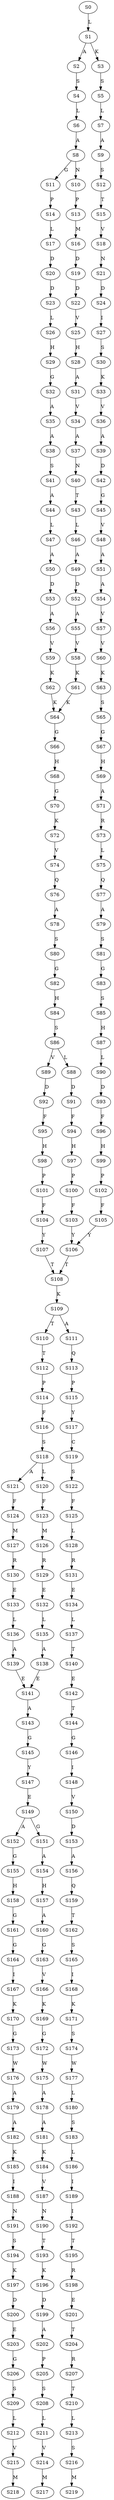 strict digraph  {
	S0 -> S1 [ label = L ];
	S1 -> S2 [ label = A ];
	S1 -> S3 [ label = K ];
	S2 -> S4 [ label = S ];
	S3 -> S5 [ label = S ];
	S4 -> S6 [ label = L ];
	S5 -> S7 [ label = L ];
	S6 -> S8 [ label = A ];
	S7 -> S9 [ label = A ];
	S8 -> S10 [ label = N ];
	S8 -> S11 [ label = G ];
	S9 -> S12 [ label = S ];
	S10 -> S13 [ label = P ];
	S11 -> S14 [ label = P ];
	S12 -> S15 [ label = T ];
	S13 -> S16 [ label = M ];
	S14 -> S17 [ label = L ];
	S15 -> S18 [ label = V ];
	S16 -> S19 [ label = D ];
	S17 -> S20 [ label = D ];
	S18 -> S21 [ label = N ];
	S19 -> S22 [ label = D ];
	S20 -> S23 [ label = D ];
	S21 -> S24 [ label = D ];
	S22 -> S25 [ label = V ];
	S23 -> S26 [ label = L ];
	S24 -> S27 [ label = I ];
	S25 -> S28 [ label = H ];
	S26 -> S29 [ label = H ];
	S27 -> S30 [ label = S ];
	S28 -> S31 [ label = A ];
	S29 -> S32 [ label = G ];
	S30 -> S33 [ label = K ];
	S31 -> S34 [ label = V ];
	S32 -> S35 [ label = A ];
	S33 -> S36 [ label = V ];
	S34 -> S37 [ label = A ];
	S35 -> S38 [ label = A ];
	S36 -> S39 [ label = A ];
	S37 -> S40 [ label = N ];
	S38 -> S41 [ label = S ];
	S39 -> S42 [ label = D ];
	S40 -> S43 [ label = T ];
	S41 -> S44 [ label = A ];
	S42 -> S45 [ label = G ];
	S43 -> S46 [ label = L ];
	S44 -> S47 [ label = L ];
	S45 -> S48 [ label = V ];
	S46 -> S49 [ label = A ];
	S47 -> S50 [ label = A ];
	S48 -> S51 [ label = A ];
	S49 -> S52 [ label = D ];
	S50 -> S53 [ label = D ];
	S51 -> S54 [ label = A ];
	S52 -> S55 [ label = A ];
	S53 -> S56 [ label = A ];
	S54 -> S57 [ label = V ];
	S55 -> S58 [ label = V ];
	S56 -> S59 [ label = V ];
	S57 -> S60 [ label = V ];
	S58 -> S61 [ label = K ];
	S59 -> S62 [ label = K ];
	S60 -> S63 [ label = K ];
	S61 -> S64 [ label = K ];
	S62 -> S64 [ label = K ];
	S63 -> S65 [ label = S ];
	S64 -> S66 [ label = G ];
	S65 -> S67 [ label = G ];
	S66 -> S68 [ label = H ];
	S67 -> S69 [ label = H ];
	S68 -> S70 [ label = G ];
	S69 -> S71 [ label = A ];
	S70 -> S72 [ label = K ];
	S71 -> S73 [ label = R ];
	S72 -> S74 [ label = V ];
	S73 -> S75 [ label = L ];
	S74 -> S76 [ label = Q ];
	S75 -> S77 [ label = Q ];
	S76 -> S78 [ label = A ];
	S77 -> S79 [ label = A ];
	S78 -> S80 [ label = S ];
	S79 -> S81 [ label = S ];
	S80 -> S82 [ label = G ];
	S81 -> S83 [ label = G ];
	S82 -> S84 [ label = H ];
	S83 -> S85 [ label = S ];
	S84 -> S86 [ label = S ];
	S85 -> S87 [ label = H ];
	S86 -> S88 [ label = L ];
	S86 -> S89 [ label = V ];
	S87 -> S90 [ label = L ];
	S88 -> S91 [ label = D ];
	S89 -> S92 [ label = D ];
	S90 -> S93 [ label = D ];
	S91 -> S94 [ label = F ];
	S92 -> S95 [ label = F ];
	S93 -> S96 [ label = F ];
	S94 -> S97 [ label = H ];
	S95 -> S98 [ label = H ];
	S96 -> S99 [ label = H ];
	S97 -> S100 [ label = P ];
	S98 -> S101 [ label = P ];
	S99 -> S102 [ label = P ];
	S100 -> S103 [ label = F ];
	S101 -> S104 [ label = F ];
	S102 -> S105 [ label = F ];
	S103 -> S106 [ label = Y ];
	S104 -> S107 [ label = Y ];
	S105 -> S106 [ label = Y ];
	S106 -> S108 [ label = T ];
	S107 -> S108 [ label = T ];
	S108 -> S109 [ label = K ];
	S109 -> S110 [ label = T ];
	S109 -> S111 [ label = A ];
	S110 -> S112 [ label = T ];
	S111 -> S113 [ label = Q ];
	S112 -> S114 [ label = P ];
	S113 -> S115 [ label = P ];
	S114 -> S116 [ label = F ];
	S115 -> S117 [ label = Y ];
	S116 -> S118 [ label = S ];
	S117 -> S119 [ label = C ];
	S118 -> S120 [ label = L ];
	S118 -> S121 [ label = A ];
	S119 -> S122 [ label = S ];
	S120 -> S123 [ label = F ];
	S121 -> S124 [ label = F ];
	S122 -> S125 [ label = F ];
	S123 -> S126 [ label = M ];
	S124 -> S127 [ label = M ];
	S125 -> S128 [ label = L ];
	S126 -> S129 [ label = R ];
	S127 -> S130 [ label = R ];
	S128 -> S131 [ label = R ];
	S129 -> S132 [ label = E ];
	S130 -> S133 [ label = E ];
	S131 -> S134 [ label = E ];
	S132 -> S135 [ label = L ];
	S133 -> S136 [ label = L ];
	S134 -> S137 [ label = L ];
	S135 -> S138 [ label = A ];
	S136 -> S139 [ label = A ];
	S137 -> S140 [ label = T ];
	S138 -> S141 [ label = E ];
	S139 -> S141 [ label = E ];
	S140 -> S142 [ label = E ];
	S141 -> S143 [ label = A ];
	S142 -> S144 [ label = T ];
	S143 -> S145 [ label = G ];
	S144 -> S146 [ label = G ];
	S145 -> S147 [ label = Y ];
	S146 -> S148 [ label = I ];
	S147 -> S149 [ label = E ];
	S148 -> S150 [ label = V ];
	S149 -> S151 [ label = G ];
	S149 -> S152 [ label = A ];
	S150 -> S153 [ label = D ];
	S151 -> S154 [ label = A ];
	S152 -> S155 [ label = G ];
	S153 -> S156 [ label = A ];
	S154 -> S157 [ label = H ];
	S155 -> S158 [ label = H ];
	S156 -> S159 [ label = Q ];
	S157 -> S160 [ label = A ];
	S158 -> S161 [ label = G ];
	S159 -> S162 [ label = T ];
	S160 -> S163 [ label = G ];
	S161 -> S164 [ label = G ];
	S162 -> S165 [ label = S ];
	S163 -> S166 [ label = V ];
	S164 -> S167 [ label = I ];
	S165 -> S168 [ label = I ];
	S166 -> S169 [ label = K ];
	S167 -> S170 [ label = K ];
	S168 -> S171 [ label = K ];
	S169 -> S172 [ label = G ];
	S170 -> S173 [ label = G ];
	S171 -> S174 [ label = S ];
	S172 -> S175 [ label = W ];
	S173 -> S176 [ label = W ];
	S174 -> S177 [ label = W ];
	S175 -> S178 [ label = A ];
	S176 -> S179 [ label = A ];
	S177 -> S180 [ label = L ];
	S178 -> S181 [ label = A ];
	S179 -> S182 [ label = A ];
	S180 -> S183 [ label = S ];
	S181 -> S184 [ label = K ];
	S182 -> S185 [ label = K ];
	S183 -> S186 [ label = L ];
	S184 -> S187 [ label = V ];
	S185 -> S188 [ label = I ];
	S186 -> S189 [ label = I ];
	S187 -> S190 [ label = N ];
	S188 -> S191 [ label = N ];
	S189 -> S192 [ label = I ];
	S190 -> S193 [ label = T ];
	S191 -> S194 [ label = S ];
	S192 -> S195 [ label = T ];
	S193 -> S196 [ label = K ];
	S194 -> S197 [ label = K ];
	S195 -> S198 [ label = R ];
	S196 -> S199 [ label = D ];
	S197 -> S200 [ label = D ];
	S198 -> S201 [ label = E ];
	S199 -> S202 [ label = A ];
	S200 -> S203 [ label = E ];
	S201 -> S204 [ label = T ];
	S202 -> S205 [ label = P ];
	S203 -> S206 [ label = G ];
	S204 -> S207 [ label = R ];
	S205 -> S208 [ label = S ];
	S206 -> S209 [ label = S ];
	S207 -> S210 [ label = T ];
	S208 -> S211 [ label = L ];
	S209 -> S212 [ label = L ];
	S210 -> S213 [ label = L ];
	S211 -> S214 [ label = V ];
	S212 -> S215 [ label = V ];
	S213 -> S216 [ label = S ];
	S214 -> S217 [ label = M ];
	S215 -> S218 [ label = M ];
	S216 -> S219 [ label = M ];
}
